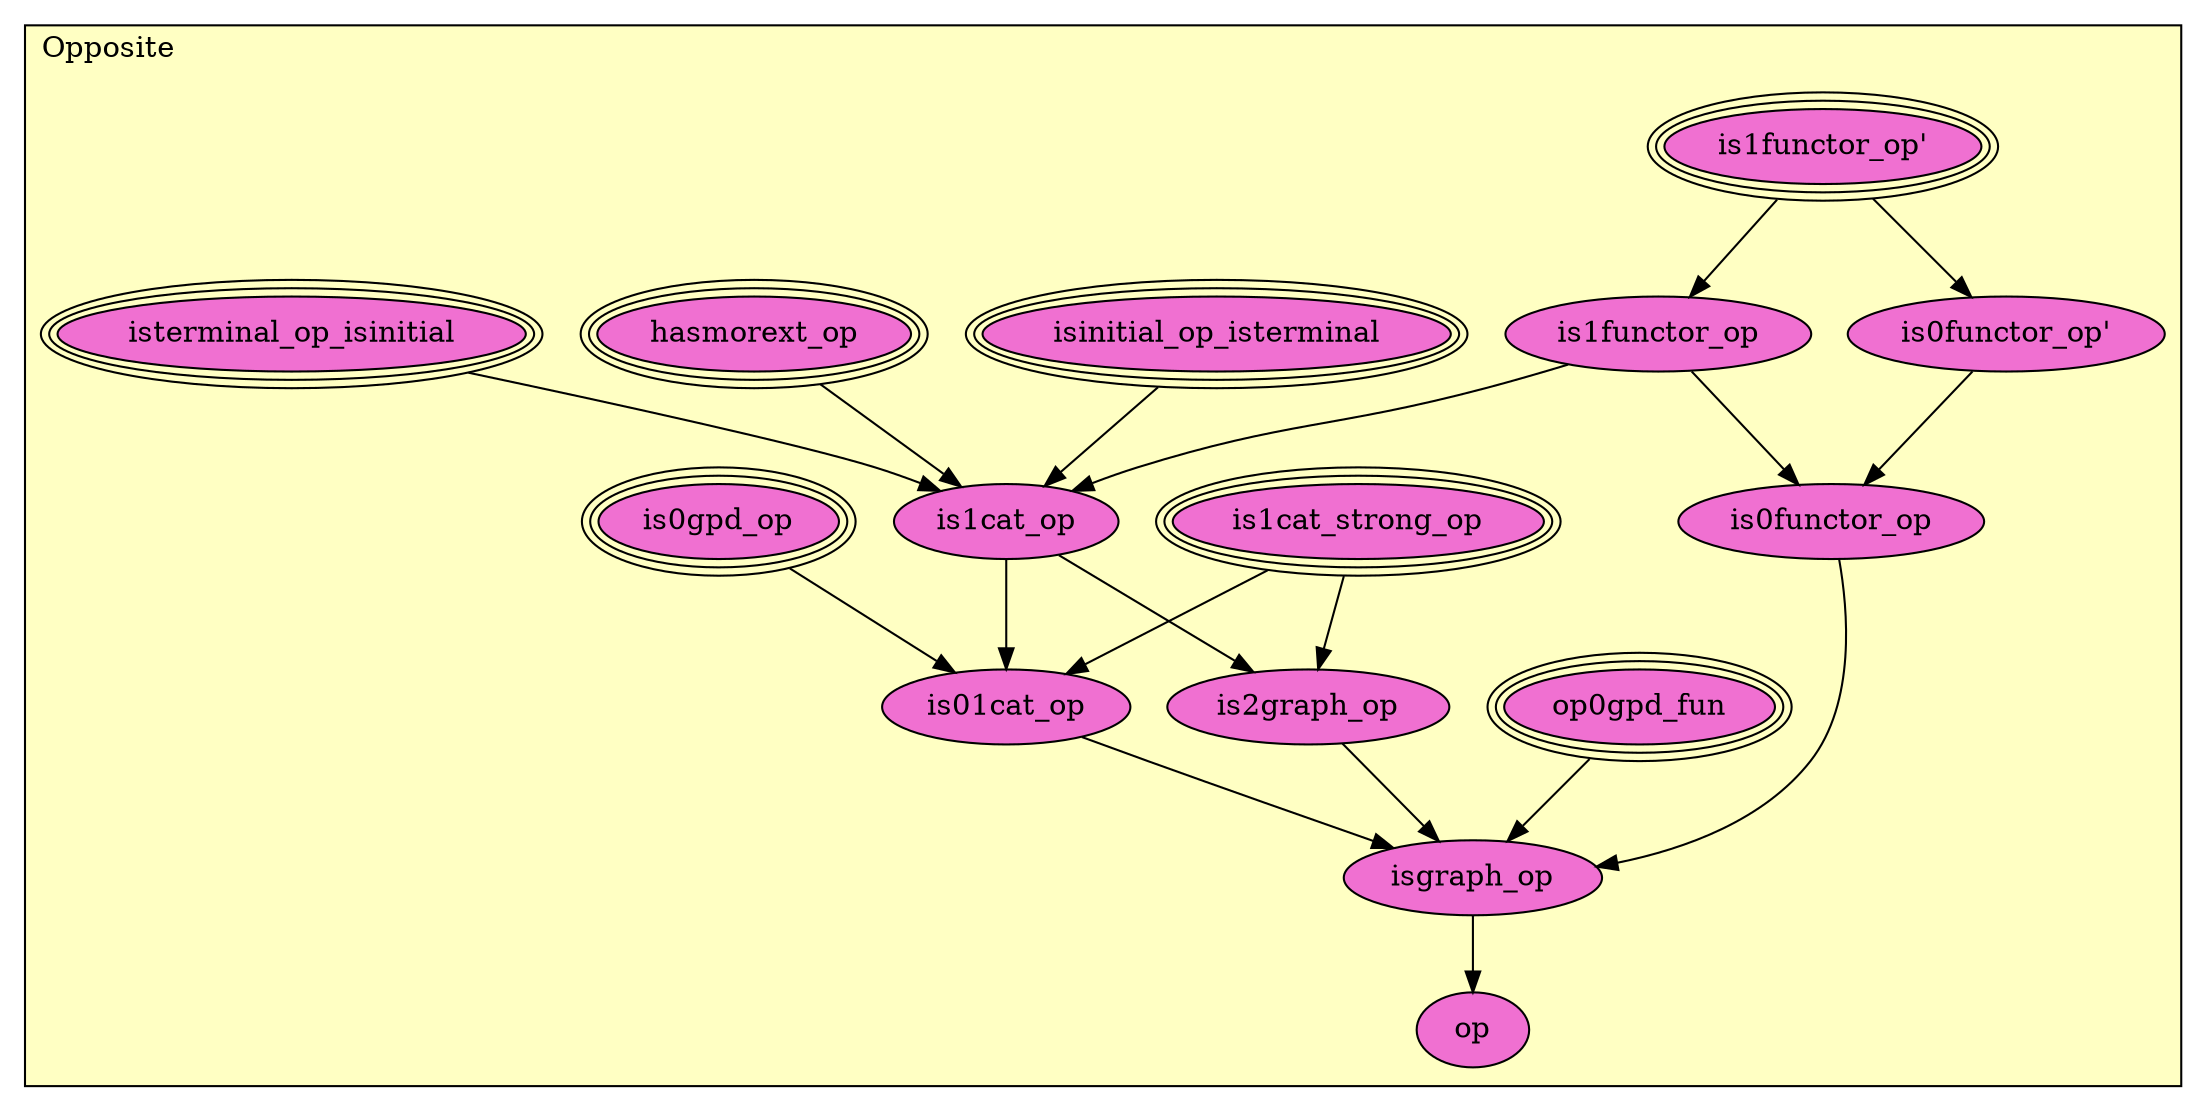 digraph HoTT_WildCat_Opposite {
  graph [ratio=0.5]
  node [style=filled]
Opposite_isterminal_op_isinitial [label="isterminal_op_isinitial", URL=<Opposite.html#isterminal_op_isinitial>, peripheries=3, fillcolor="#F070D1"] ;
Opposite_isinitial_op_isterminal [label="isinitial_op_isterminal", URL=<Opposite.html#isinitial_op_isterminal>, peripheries=3, fillcolor="#F070D1"] ;
Opposite_hasmorext_op [label="hasmorext_op", URL=<Opposite.html#hasmorext_op>, peripheries=3, fillcolor="#F070D1"] ;
Opposite_is1functor_op_ [label="is1functor_op'", URL=<Opposite.html#is1functor_op'>, peripheries=3, fillcolor="#F070D1"] ;
Opposite_is0functor_op_ [label="is0functor_op'", URL=<Opposite.html#is0functor_op'>, fillcolor="#F070D1"] ;
Opposite_is1functor_op [label="is1functor_op", URL=<Opposite.html#is1functor_op>, fillcolor="#F070D1"] ;
Opposite_is0functor_op [label="is0functor_op", URL=<Opposite.html#is0functor_op>, fillcolor="#F070D1"] ;
Opposite_op0gpd_fun [label="op0gpd_fun", URL=<Opposite.html#op0gpd_fun>, peripheries=3, fillcolor="#F070D1"] ;
Opposite_is0gpd_op [label="is0gpd_op", URL=<Opposite.html#is0gpd_op>, peripheries=3, fillcolor="#F070D1"] ;
Opposite_is1cat_strong_op [label="is1cat_strong_op", URL=<Opposite.html#is1cat_strong_op>, peripheries=3, fillcolor="#F070D1"] ;
Opposite_is1cat_op [label="is1cat_op", URL=<Opposite.html#is1cat_op>, fillcolor="#F070D1"] ;
Opposite_is2graph_op [label="is2graph_op", URL=<Opposite.html#is2graph_op>, fillcolor="#F070D1"] ;
Opposite_is01cat_op [label="is01cat_op", URL=<Opposite.html#is01cat_op>, fillcolor="#F070D1"] ;
Opposite_isgraph_op [label="isgraph_op", URL=<Opposite.html#isgraph_op>, fillcolor="#F070D1"] ;
Opposite_op [label="op", URL=<Opposite.html#op>, fillcolor="#F070D1"] ;
  Opposite_isterminal_op_isinitial -> Opposite_is1cat_op [] ;
  Opposite_isinitial_op_isterminal -> Opposite_is1cat_op [] ;
  Opposite_hasmorext_op -> Opposite_is1cat_op [] ;
  Opposite_is1functor_op_ -> Opposite_is0functor_op_ [] ;
  Opposite_is1functor_op_ -> Opposite_is1functor_op [] ;
  Opposite_is0functor_op_ -> Opposite_is0functor_op [] ;
  Opposite_is1functor_op -> Opposite_is0functor_op [] ;
  Opposite_is1functor_op -> Opposite_is1cat_op [] ;
  Opposite_is0functor_op -> Opposite_isgraph_op [] ;
  Opposite_op0gpd_fun -> Opposite_isgraph_op [] ;
  Opposite_is0gpd_op -> Opposite_is01cat_op [] ;
  Opposite_is1cat_strong_op -> Opposite_is2graph_op [] ;
  Opposite_is1cat_strong_op -> Opposite_is01cat_op [] ;
  Opposite_is1cat_op -> Opposite_is2graph_op [] ;
  Opposite_is1cat_op -> Opposite_is01cat_op [] ;
  Opposite_is2graph_op -> Opposite_isgraph_op [] ;
  Opposite_is01cat_op -> Opposite_isgraph_op [] ;
  Opposite_isgraph_op -> Opposite_op [] ;
subgraph cluster_Opposite { label="Opposite"; fillcolor="#FFFFC3"; labeljust=l; style=filled 
Opposite_op; Opposite_isgraph_op; Opposite_is01cat_op; Opposite_is2graph_op; Opposite_is1cat_op; Opposite_is1cat_strong_op; Opposite_is0gpd_op; Opposite_op0gpd_fun; Opposite_is0functor_op; Opposite_is1functor_op; Opposite_is0functor_op_; Opposite_is1functor_op_; Opposite_hasmorext_op; Opposite_isinitial_op_isterminal; Opposite_isterminal_op_isinitial; };
} /* END */
